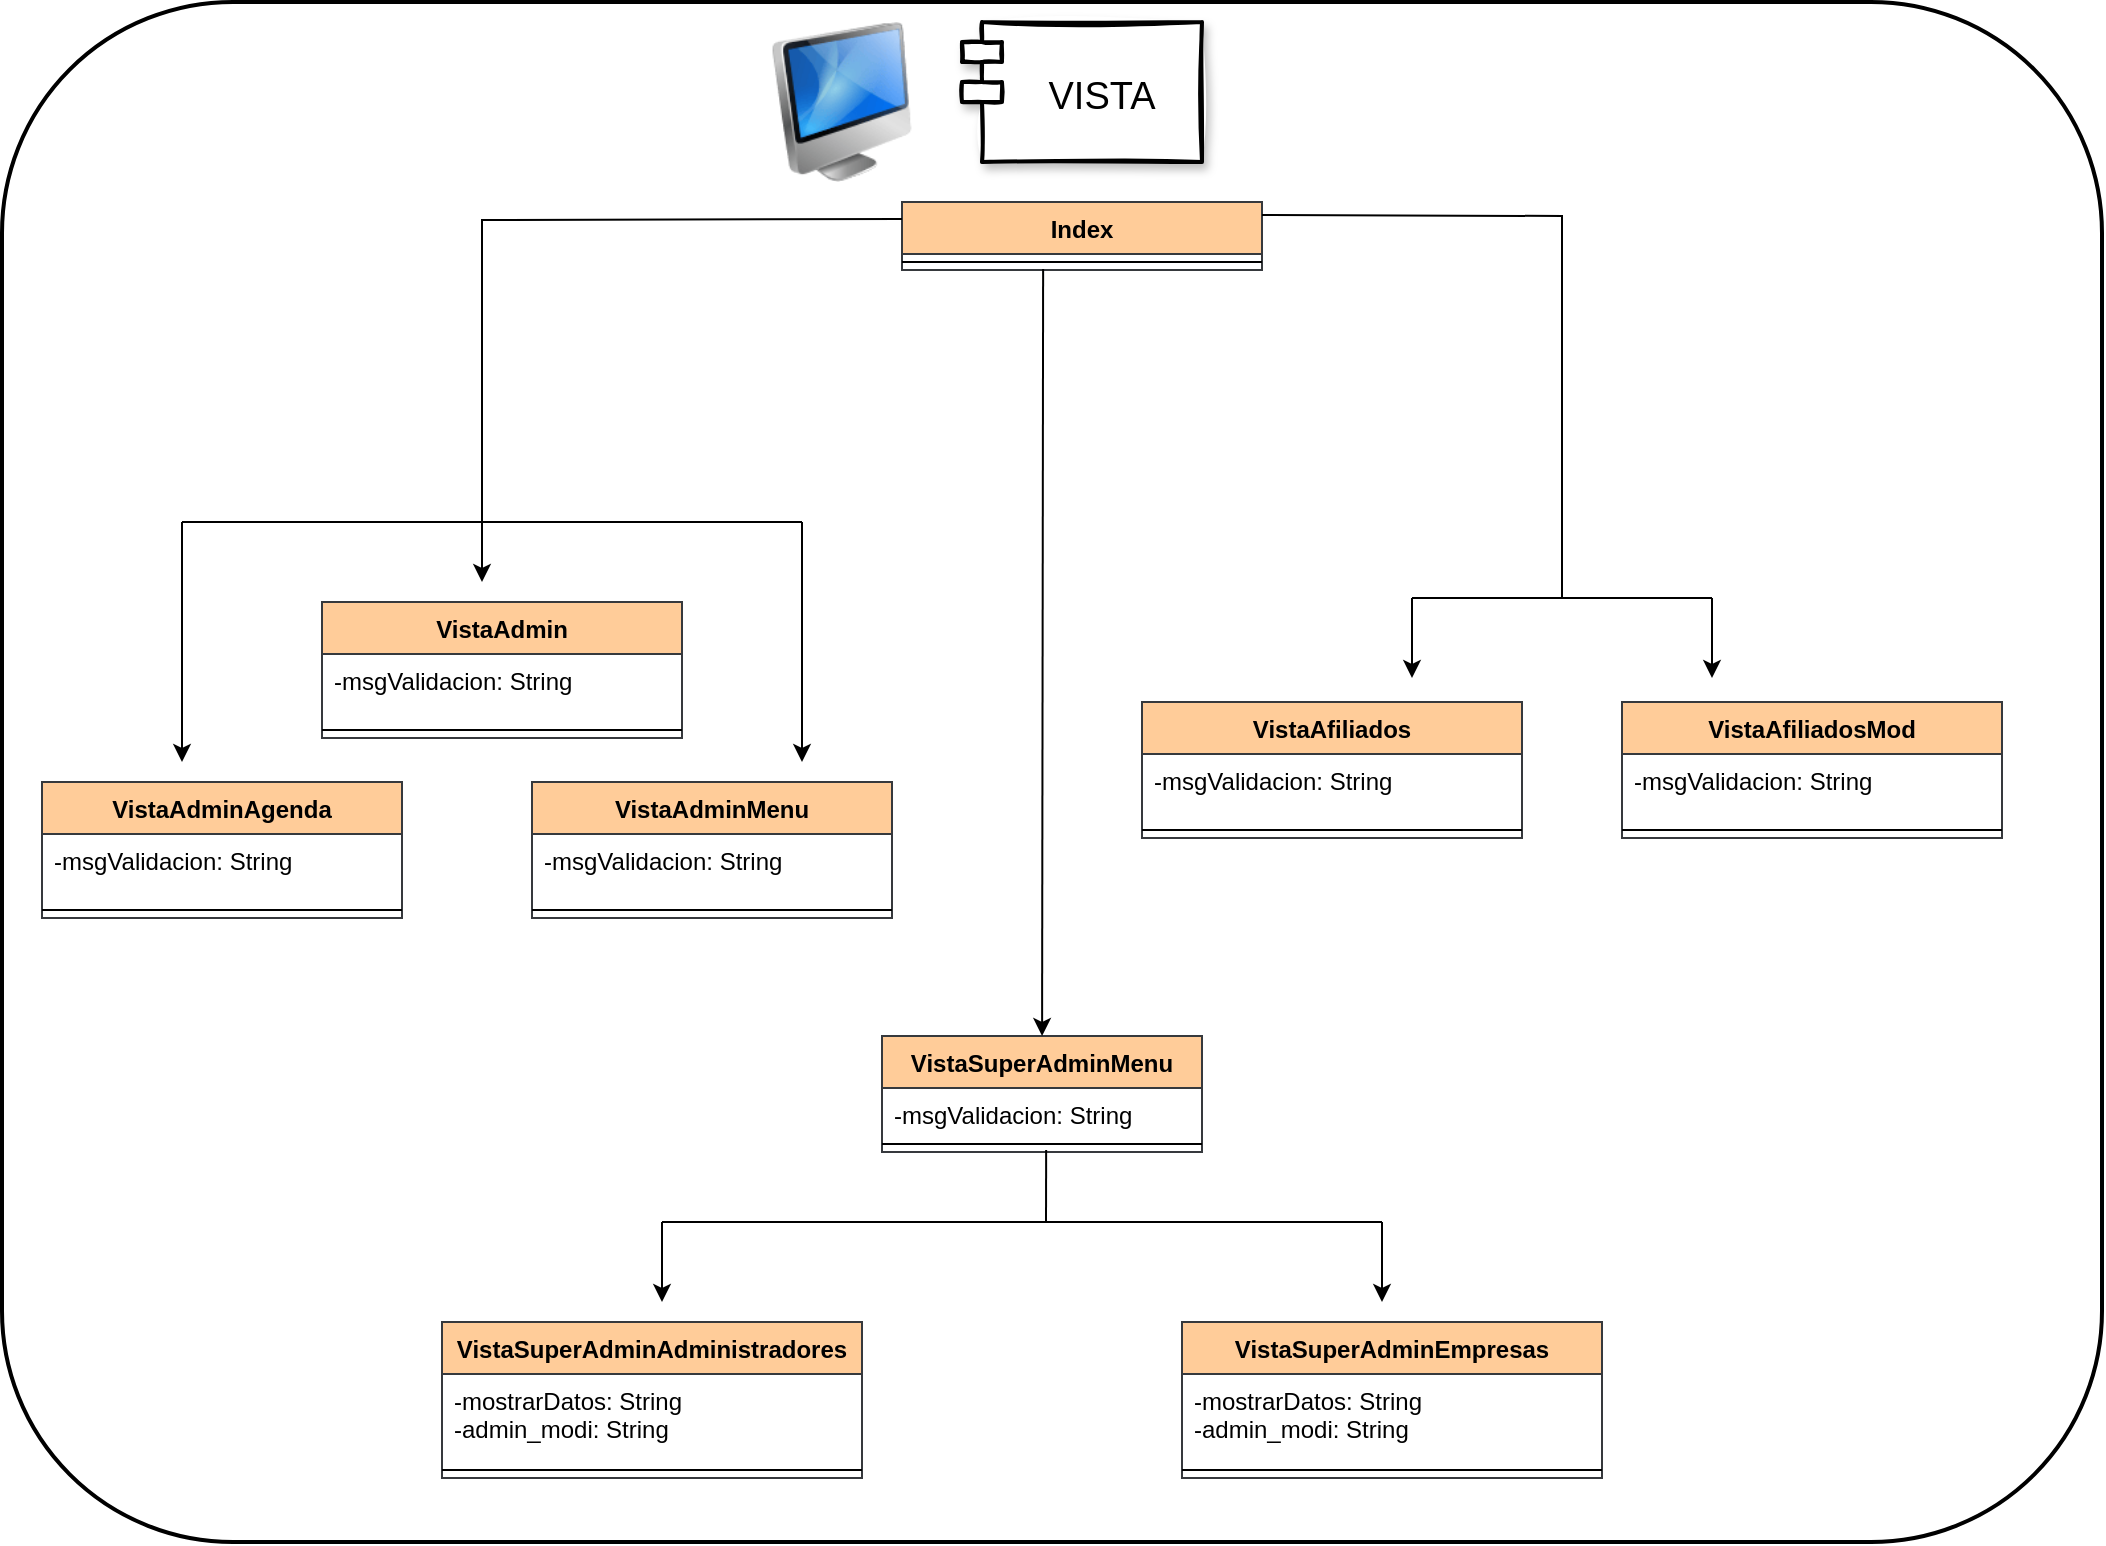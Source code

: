 <mxfile version="17.4.6" type="device"><diagram id="C5RBs43oDa-KdzZeNtuy" name="Page-1"><mxGraphModel dx="2249" dy="762" grid="1" gridSize="10" guides="1" tooltips="1" connect="1" arrows="1" fold="1" page="1" pageScale="1" pageWidth="827" pageHeight="1169" math="0" shadow="0"><root><mxCell id="WIyWlLk6GJQsqaUBKTNV-0"/><mxCell id="WIyWlLk6GJQsqaUBKTNV-1" parent="WIyWlLk6GJQsqaUBKTNV-0"/><mxCell id="JfjkjU7YWlKO-XU61y0k-5" value="Index" style="swimlane;fontStyle=1;align=center;verticalAlign=top;childLayout=stackLayout;horizontal=1;startSize=26;horizontalStack=0;resizeParent=1;resizeParentMax=0;resizeLast=0;collapsible=1;marginBottom=0;fillColor=#ffcc99;strokeColor=#36393d;" parent="WIyWlLk6GJQsqaUBKTNV-1" vertex="1"><mxGeometry x="300" y="110" width="180" height="34" as="geometry"/></mxCell><mxCell id="JfjkjU7YWlKO-XU61y0k-7" value="" style="line;strokeWidth=1;fillColor=none;align=left;verticalAlign=middle;spacingTop=-1;spacingLeft=3;spacingRight=3;rotatable=0;labelPosition=right;points=[];portConstraint=eastwest;" parent="JfjkjU7YWlKO-XU61y0k-5" vertex="1"><mxGeometry y="26" width="180" height="8" as="geometry"/></mxCell><mxCell id="JfjkjU7YWlKO-XU61y0k-9" value="VistaAfiliadosMod" style="swimlane;fontStyle=1;align=center;verticalAlign=top;childLayout=stackLayout;horizontal=1;startSize=26;horizontalStack=0;resizeParent=1;resizeParentMax=0;resizeLast=0;collapsible=1;marginBottom=0;fillColor=#ffcc99;strokeColor=#36393d;" parent="WIyWlLk6GJQsqaUBKTNV-1" vertex="1"><mxGeometry x="660" y="360" width="190" height="68" as="geometry"/></mxCell><mxCell id="JfjkjU7YWlKO-XU61y0k-10" value="-msgValidacion: String" style="text;strokeColor=none;fillColor=none;align=left;verticalAlign=top;spacingLeft=4;spacingRight=4;overflow=hidden;rotatable=0;points=[[0,0.5],[1,0.5]];portConstraint=eastwest;" parent="JfjkjU7YWlKO-XU61y0k-9" vertex="1"><mxGeometry y="26" width="190" height="34" as="geometry"/></mxCell><mxCell id="JfjkjU7YWlKO-XU61y0k-11" value="" style="line;strokeWidth=1;fillColor=none;align=left;verticalAlign=middle;spacingTop=-1;spacingLeft=3;spacingRight=3;rotatable=0;labelPosition=right;points=[];portConstraint=eastwest;" parent="JfjkjU7YWlKO-XU61y0k-9" vertex="1"><mxGeometry y="60" width="190" height="8" as="geometry"/></mxCell><mxCell id="JfjkjU7YWlKO-XU61y0k-29" value="VISTA" style="shape=module;align=center;spacingLeft=20;align=center;verticalAlign=middle;fontSize=19;labelPosition=center;verticalLabelPosition=middle;horizontal=1;gradientColor=none;gradientDirection=radial;strokeWidth=2;sketch=1;shadow=1;perimeterSpacing=12;" parent="WIyWlLk6GJQsqaUBKTNV-1" vertex="1"><mxGeometry x="330" y="20" width="120" height="70" as="geometry"/></mxCell><mxCell id="JfjkjU7YWlKO-XU61y0k-30" value="VistaSuperAdminMenu" style="swimlane;fontStyle=1;align=center;verticalAlign=top;childLayout=stackLayout;horizontal=1;startSize=26;horizontalStack=0;resizeParent=1;resizeParentMax=0;resizeLast=0;collapsible=1;marginBottom=0;fillColor=#ffcc99;strokeColor=#36393d;" parent="WIyWlLk6GJQsqaUBKTNV-1" vertex="1"><mxGeometry x="290" y="527" width="160" height="58" as="geometry"><mxRectangle x="560" y="40" width="120" height="26" as="alternateBounds"/></mxGeometry></mxCell><mxCell id="JfjkjU7YWlKO-XU61y0k-31" value="-msgValidacion: String" style="text;strokeColor=none;fillColor=none;align=left;verticalAlign=top;spacingLeft=4;spacingRight=4;overflow=hidden;rotatable=0;points=[[0,0.5],[1,0.5]];portConstraint=eastwest;" parent="JfjkjU7YWlKO-XU61y0k-30" vertex="1"><mxGeometry y="26" width="160" height="24" as="geometry"/></mxCell><mxCell id="JfjkjU7YWlKO-XU61y0k-32" value="" style="line;strokeWidth=1;fillColor=none;align=left;verticalAlign=middle;spacingTop=-1;spacingLeft=3;spacingRight=3;rotatable=0;labelPosition=right;points=[];portConstraint=eastwest;" parent="JfjkjU7YWlKO-XU61y0k-30" vertex="1"><mxGeometry y="50" width="160" height="8" as="geometry"/></mxCell><mxCell id="JfjkjU7YWlKO-XU61y0k-33" value="VistaSuperAdminAdministradores" style="swimlane;fontStyle=1;align=center;verticalAlign=top;childLayout=stackLayout;horizontal=1;startSize=26;horizontalStack=0;resizeParent=1;resizeParentMax=0;resizeLast=0;collapsible=1;marginBottom=0;fillColor=#ffcc99;strokeColor=#36393d;" parent="WIyWlLk6GJQsqaUBKTNV-1" vertex="1"><mxGeometry x="70" y="670" width="210" height="78" as="geometry"><mxRectangle x="560" y="40" width="120" height="26" as="alternateBounds"/></mxGeometry></mxCell><mxCell id="JfjkjU7YWlKO-XU61y0k-34" value="-mostrarDatos: String&#10;-admin_modi: String" style="text;strokeColor=none;fillColor=none;align=left;verticalAlign=top;spacingLeft=4;spacingRight=4;overflow=hidden;rotatable=0;points=[[0,0.5],[1,0.5]];portConstraint=eastwest;" parent="JfjkjU7YWlKO-XU61y0k-33" vertex="1"><mxGeometry y="26" width="210" height="44" as="geometry"/></mxCell><mxCell id="JfjkjU7YWlKO-XU61y0k-35" value="" style="line;strokeWidth=1;fillColor=none;align=left;verticalAlign=middle;spacingTop=-1;spacingLeft=3;spacingRight=3;rotatable=0;labelPosition=right;points=[];portConstraint=eastwest;" parent="JfjkjU7YWlKO-XU61y0k-33" vertex="1"><mxGeometry y="70" width="210" height="8" as="geometry"/></mxCell><mxCell id="JfjkjU7YWlKO-XU61y0k-36" value="VistaSuperAdminEmpresas" style="swimlane;fontStyle=1;align=center;verticalAlign=top;childLayout=stackLayout;horizontal=1;startSize=26;horizontalStack=0;resizeParent=1;resizeParentMax=0;resizeLast=0;collapsible=1;marginBottom=0;fillColor=#ffcc99;strokeColor=#36393d;" parent="WIyWlLk6GJQsqaUBKTNV-1" vertex="1"><mxGeometry x="440" y="670" width="210" height="78" as="geometry"><mxRectangle x="560" y="40" width="120" height="26" as="alternateBounds"/></mxGeometry></mxCell><mxCell id="JfjkjU7YWlKO-XU61y0k-37" value="-mostrarDatos: String&#10;-admin_modi: String" style="text;strokeColor=none;fillColor=none;align=left;verticalAlign=top;spacingLeft=4;spacingRight=4;overflow=hidden;rotatable=0;points=[[0,0.5],[1,0.5]];portConstraint=eastwest;" parent="JfjkjU7YWlKO-XU61y0k-36" vertex="1"><mxGeometry y="26" width="210" height="44" as="geometry"/></mxCell><mxCell id="JfjkjU7YWlKO-XU61y0k-38" value="" style="line;strokeWidth=1;fillColor=none;align=left;verticalAlign=middle;spacingTop=-1;spacingLeft=3;spacingRight=3;rotatable=0;labelPosition=right;points=[];portConstraint=eastwest;" parent="JfjkjU7YWlKO-XU61y0k-36" vertex="1"><mxGeometry y="70" width="210" height="8" as="geometry"/></mxCell><mxCell id="JfjkjU7YWlKO-XU61y0k-40" value="VistaAdmin" style="swimlane;fontStyle=1;align=center;verticalAlign=top;childLayout=stackLayout;horizontal=1;startSize=26;horizontalStack=0;resizeParent=1;resizeParentMax=0;resizeLast=0;collapsible=1;marginBottom=0;fillColor=#ffcc99;strokeColor=#36393d;" parent="WIyWlLk6GJQsqaUBKTNV-1" vertex="1"><mxGeometry x="10" y="310" width="180" height="68" as="geometry"/></mxCell><mxCell id="JfjkjU7YWlKO-XU61y0k-41" value="-msgValidacion: String" style="text;strokeColor=none;fillColor=none;align=left;verticalAlign=top;spacingLeft=4;spacingRight=4;overflow=hidden;rotatable=0;points=[[0,0.5],[1,0.5]];portConstraint=eastwest;" parent="JfjkjU7YWlKO-XU61y0k-40" vertex="1"><mxGeometry y="26" width="180" height="34" as="geometry"/></mxCell><mxCell id="JfjkjU7YWlKO-XU61y0k-42" value="" style="line;strokeWidth=1;fillColor=none;align=left;verticalAlign=middle;spacingTop=-1;spacingLeft=3;spacingRight=3;rotatable=0;labelPosition=right;points=[];portConstraint=eastwest;" parent="JfjkjU7YWlKO-XU61y0k-40" vertex="1"><mxGeometry y="60" width="180" height="8" as="geometry"/></mxCell><mxCell id="JfjkjU7YWlKO-XU61y0k-44" value="" style="endArrow=classic;html=1;rounded=0;fontSize=19;exitX=0;exitY=0.25;exitDx=0;exitDy=0;" parent="WIyWlLk6GJQsqaUBKTNV-1" source="JfjkjU7YWlKO-XU61y0k-5" edge="1"><mxGeometry width="50" height="50" relative="1" as="geometry"><mxPoint x="150" y="90" as="sourcePoint"/><mxPoint x="90" y="300" as="targetPoint"/><Array as="points"><mxPoint x="100" y="119"/><mxPoint x="90" y="119"/></Array></mxGeometry></mxCell><mxCell id="JfjkjU7YWlKO-XU61y0k-51" value="" style="endArrow=classic;html=1;rounded=0;fontSize=19;exitX=0.392;exitY=0.938;exitDx=0;exitDy=0;exitPerimeter=0;" parent="WIyWlLk6GJQsqaUBKTNV-1" source="JfjkjU7YWlKO-XU61y0k-7" target="JfjkjU7YWlKO-XU61y0k-30" edge="1"><mxGeometry width="50" height="50" relative="1" as="geometry"><mxPoint x="370" y="150" as="sourcePoint"/><mxPoint x="420" y="250" as="targetPoint"/></mxGeometry></mxCell><mxCell id="OzU5rDzl2LFzsHwLHHh6-0" value="" style="image;html=1;image=img/lib/clip_art/computers/iMac_128x128.png;labelBackgroundColor=none;fontSize=8;" parent="WIyWlLk6GJQsqaUBKTNV-1" vertex="1"><mxGeometry x="230" y="20" width="80" height="80" as="geometry"/></mxCell><mxCell id="7J7PG1O_ZfvHpP4OEnkA-0" value="VistaAdminAgenda" style="swimlane;fontStyle=1;align=center;verticalAlign=top;childLayout=stackLayout;horizontal=1;startSize=26;horizontalStack=0;resizeParent=1;resizeParentMax=0;resizeLast=0;collapsible=1;marginBottom=0;fillColor=#ffcc99;strokeColor=#36393d;" parent="WIyWlLk6GJQsqaUBKTNV-1" vertex="1"><mxGeometry x="-130" y="400" width="180" height="68" as="geometry"/></mxCell><mxCell id="7J7PG1O_ZfvHpP4OEnkA-1" value="-msgValidacion: String" style="text;strokeColor=none;fillColor=none;align=left;verticalAlign=top;spacingLeft=4;spacingRight=4;overflow=hidden;rotatable=0;points=[[0,0.5],[1,0.5]];portConstraint=eastwest;" parent="7J7PG1O_ZfvHpP4OEnkA-0" vertex="1"><mxGeometry y="26" width="180" height="34" as="geometry"/></mxCell><mxCell id="7J7PG1O_ZfvHpP4OEnkA-2" value="" style="line;strokeWidth=1;fillColor=none;align=left;verticalAlign=middle;spacingTop=-1;spacingLeft=3;spacingRight=3;rotatable=0;labelPosition=right;points=[];portConstraint=eastwest;" parent="7J7PG1O_ZfvHpP4OEnkA-0" vertex="1"><mxGeometry y="60" width="180" height="8" as="geometry"/></mxCell><mxCell id="7J7PG1O_ZfvHpP4OEnkA-3" value="VistaAdminMenu" style="swimlane;fontStyle=1;align=center;verticalAlign=top;childLayout=stackLayout;horizontal=1;startSize=26;horizontalStack=0;resizeParent=1;resizeParentMax=0;resizeLast=0;collapsible=1;marginBottom=0;fillColor=#ffcc99;strokeColor=#36393d;" parent="WIyWlLk6GJQsqaUBKTNV-1" vertex="1"><mxGeometry x="115" y="400" width="180" height="68" as="geometry"/></mxCell><mxCell id="7J7PG1O_ZfvHpP4OEnkA-4" value="-msgValidacion: String" style="text;strokeColor=none;fillColor=none;align=left;verticalAlign=top;spacingLeft=4;spacingRight=4;overflow=hidden;rotatable=0;points=[[0,0.5],[1,0.5]];portConstraint=eastwest;" parent="7J7PG1O_ZfvHpP4OEnkA-3" vertex="1"><mxGeometry y="26" width="180" height="34" as="geometry"/></mxCell><mxCell id="7J7PG1O_ZfvHpP4OEnkA-5" value="" style="line;strokeWidth=1;fillColor=none;align=left;verticalAlign=middle;spacingTop=-1;spacingLeft=3;spacingRight=3;rotatable=0;labelPosition=right;points=[];portConstraint=eastwest;" parent="7J7PG1O_ZfvHpP4OEnkA-3" vertex="1"><mxGeometry y="60" width="180" height="8" as="geometry"/></mxCell><mxCell id="7J7PG1O_ZfvHpP4OEnkA-6" value="" style="endArrow=none;html=1;rounded=0;" parent="WIyWlLk6GJQsqaUBKTNV-1" edge="1"><mxGeometry width="50" height="50" relative="1" as="geometry"><mxPoint x="-60" y="270" as="sourcePoint"/><mxPoint x="90" y="270" as="targetPoint"/></mxGeometry></mxCell><mxCell id="7J7PG1O_ZfvHpP4OEnkA-7" value="" style="endArrow=classic;html=1;rounded=0;" parent="WIyWlLk6GJQsqaUBKTNV-1" edge="1"><mxGeometry width="50" height="50" relative="1" as="geometry"><mxPoint x="-60" y="270" as="sourcePoint"/><mxPoint x="-60" y="390" as="targetPoint"/></mxGeometry></mxCell><mxCell id="7J7PG1O_ZfvHpP4OEnkA-8" value="" style="endArrow=none;html=1;rounded=0;" parent="WIyWlLk6GJQsqaUBKTNV-1" edge="1"><mxGeometry width="50" height="50" relative="1" as="geometry"><mxPoint x="90" y="270" as="sourcePoint"/><mxPoint x="250" y="270" as="targetPoint"/></mxGeometry></mxCell><mxCell id="7J7PG1O_ZfvHpP4OEnkA-9" value="" style="endArrow=classic;html=1;rounded=0;" parent="WIyWlLk6GJQsqaUBKTNV-1" edge="1"><mxGeometry width="50" height="50" relative="1" as="geometry"><mxPoint x="250" y="270" as="sourcePoint"/><mxPoint x="250" y="390" as="targetPoint"/></mxGeometry></mxCell><mxCell id="7J7PG1O_ZfvHpP4OEnkA-10" value="VistaAfiliados" style="swimlane;fontStyle=1;align=center;verticalAlign=top;childLayout=stackLayout;horizontal=1;startSize=26;horizontalStack=0;resizeParent=1;resizeParentMax=0;resizeLast=0;collapsible=1;marginBottom=0;fillColor=#ffcc99;strokeColor=#36393d;" parent="WIyWlLk6GJQsqaUBKTNV-1" vertex="1"><mxGeometry x="420" y="360" width="190" height="68" as="geometry"/></mxCell><mxCell id="7J7PG1O_ZfvHpP4OEnkA-11" value="-msgValidacion: String" style="text;strokeColor=none;fillColor=none;align=left;verticalAlign=top;spacingLeft=4;spacingRight=4;overflow=hidden;rotatable=0;points=[[0,0.5],[1,0.5]];portConstraint=eastwest;" parent="7J7PG1O_ZfvHpP4OEnkA-10" vertex="1"><mxGeometry y="26" width="190" height="34" as="geometry"/></mxCell><mxCell id="7J7PG1O_ZfvHpP4OEnkA-12" value="" style="line;strokeWidth=1;fillColor=none;align=left;verticalAlign=middle;spacingTop=-1;spacingLeft=3;spacingRight=3;rotatable=0;labelPosition=right;points=[];portConstraint=eastwest;" parent="7J7PG1O_ZfvHpP4OEnkA-10" vertex="1"><mxGeometry y="60" width="190" height="8" as="geometry"/></mxCell><mxCell id="7J7PG1O_ZfvHpP4OEnkA-14" value="" style="endArrow=none;html=1;rounded=0;" parent="WIyWlLk6GJQsqaUBKTNV-1" edge="1"><mxGeometry width="50" height="50" relative="1" as="geometry"><mxPoint x="555" y="308" as="sourcePoint"/><mxPoint x="705" y="308" as="targetPoint"/></mxGeometry></mxCell><mxCell id="7J7PG1O_ZfvHpP4OEnkA-15" value="" style="endArrow=classic;html=1;rounded=0;" parent="WIyWlLk6GJQsqaUBKTNV-1" edge="1"><mxGeometry width="50" height="50" relative="1" as="geometry"><mxPoint x="555" y="308" as="sourcePoint"/><mxPoint x="555" y="348" as="targetPoint"/></mxGeometry></mxCell><mxCell id="7J7PG1O_ZfvHpP4OEnkA-16" value="" style="endArrow=classic;html=1;rounded=0;" parent="WIyWlLk6GJQsqaUBKTNV-1" edge="1"><mxGeometry width="50" height="50" relative="1" as="geometry"><mxPoint x="705" y="308" as="sourcePoint"/><mxPoint x="705" y="348" as="targetPoint"/></mxGeometry></mxCell><mxCell id="7J7PG1O_ZfvHpP4OEnkA-17" value="" style="endArrow=none;html=1;rounded=0;entryX=0.513;entryY=0.875;entryDx=0;entryDy=0;entryPerimeter=0;" parent="WIyWlLk6GJQsqaUBKTNV-1" target="JfjkjU7YWlKO-XU61y0k-32" edge="1"><mxGeometry width="50" height="50" relative="1" as="geometry"><mxPoint x="372" y="620" as="sourcePoint"/><mxPoint x="390" y="600" as="targetPoint"/></mxGeometry></mxCell><mxCell id="7J7PG1O_ZfvHpP4OEnkA-18" value="" style="endArrow=none;html=1;rounded=0;" parent="WIyWlLk6GJQsqaUBKTNV-1" edge="1"><mxGeometry width="50" height="50" relative="1" as="geometry"><mxPoint x="180" y="620" as="sourcePoint"/><mxPoint x="540" y="620" as="targetPoint"/></mxGeometry></mxCell><mxCell id="7J7PG1O_ZfvHpP4OEnkA-19" value="" style="endArrow=classic;html=1;rounded=0;" parent="WIyWlLk6GJQsqaUBKTNV-1" edge="1"><mxGeometry width="50" height="50" relative="1" as="geometry"><mxPoint x="180" y="620" as="sourcePoint"/><mxPoint x="180" y="660" as="targetPoint"/></mxGeometry></mxCell><mxCell id="7J7PG1O_ZfvHpP4OEnkA-20" value="" style="endArrow=classic;html=1;rounded=0;" parent="WIyWlLk6GJQsqaUBKTNV-1" edge="1"><mxGeometry width="50" height="50" relative="1" as="geometry"><mxPoint x="540" y="620" as="sourcePoint"/><mxPoint x="540" y="660" as="targetPoint"/></mxGeometry></mxCell><mxCell id="7J7PG1O_ZfvHpP4OEnkA-21" value="" style="rounded=1;whiteSpace=wrap;html=1;strokeWidth=2;fillColor=none;" parent="WIyWlLk6GJQsqaUBKTNV-1" vertex="1"><mxGeometry x="-150" y="10" width="1050" height="770" as="geometry"/></mxCell><mxCell id="cAtmoxkBQwltqNDRotqI-0" value="" style="endArrow=none;html=1;rounded=0;exitX=1;exitY=0.25;exitDx=0;exitDy=0;" edge="1" parent="WIyWlLk6GJQsqaUBKTNV-1"><mxGeometry width="50" height="50" relative="1" as="geometry"><mxPoint x="480" y="116.5" as="sourcePoint"/><mxPoint x="630" y="308" as="targetPoint"/><Array as="points"><mxPoint x="630" y="117"/></Array></mxGeometry></mxCell></root></mxGraphModel></diagram></mxfile>